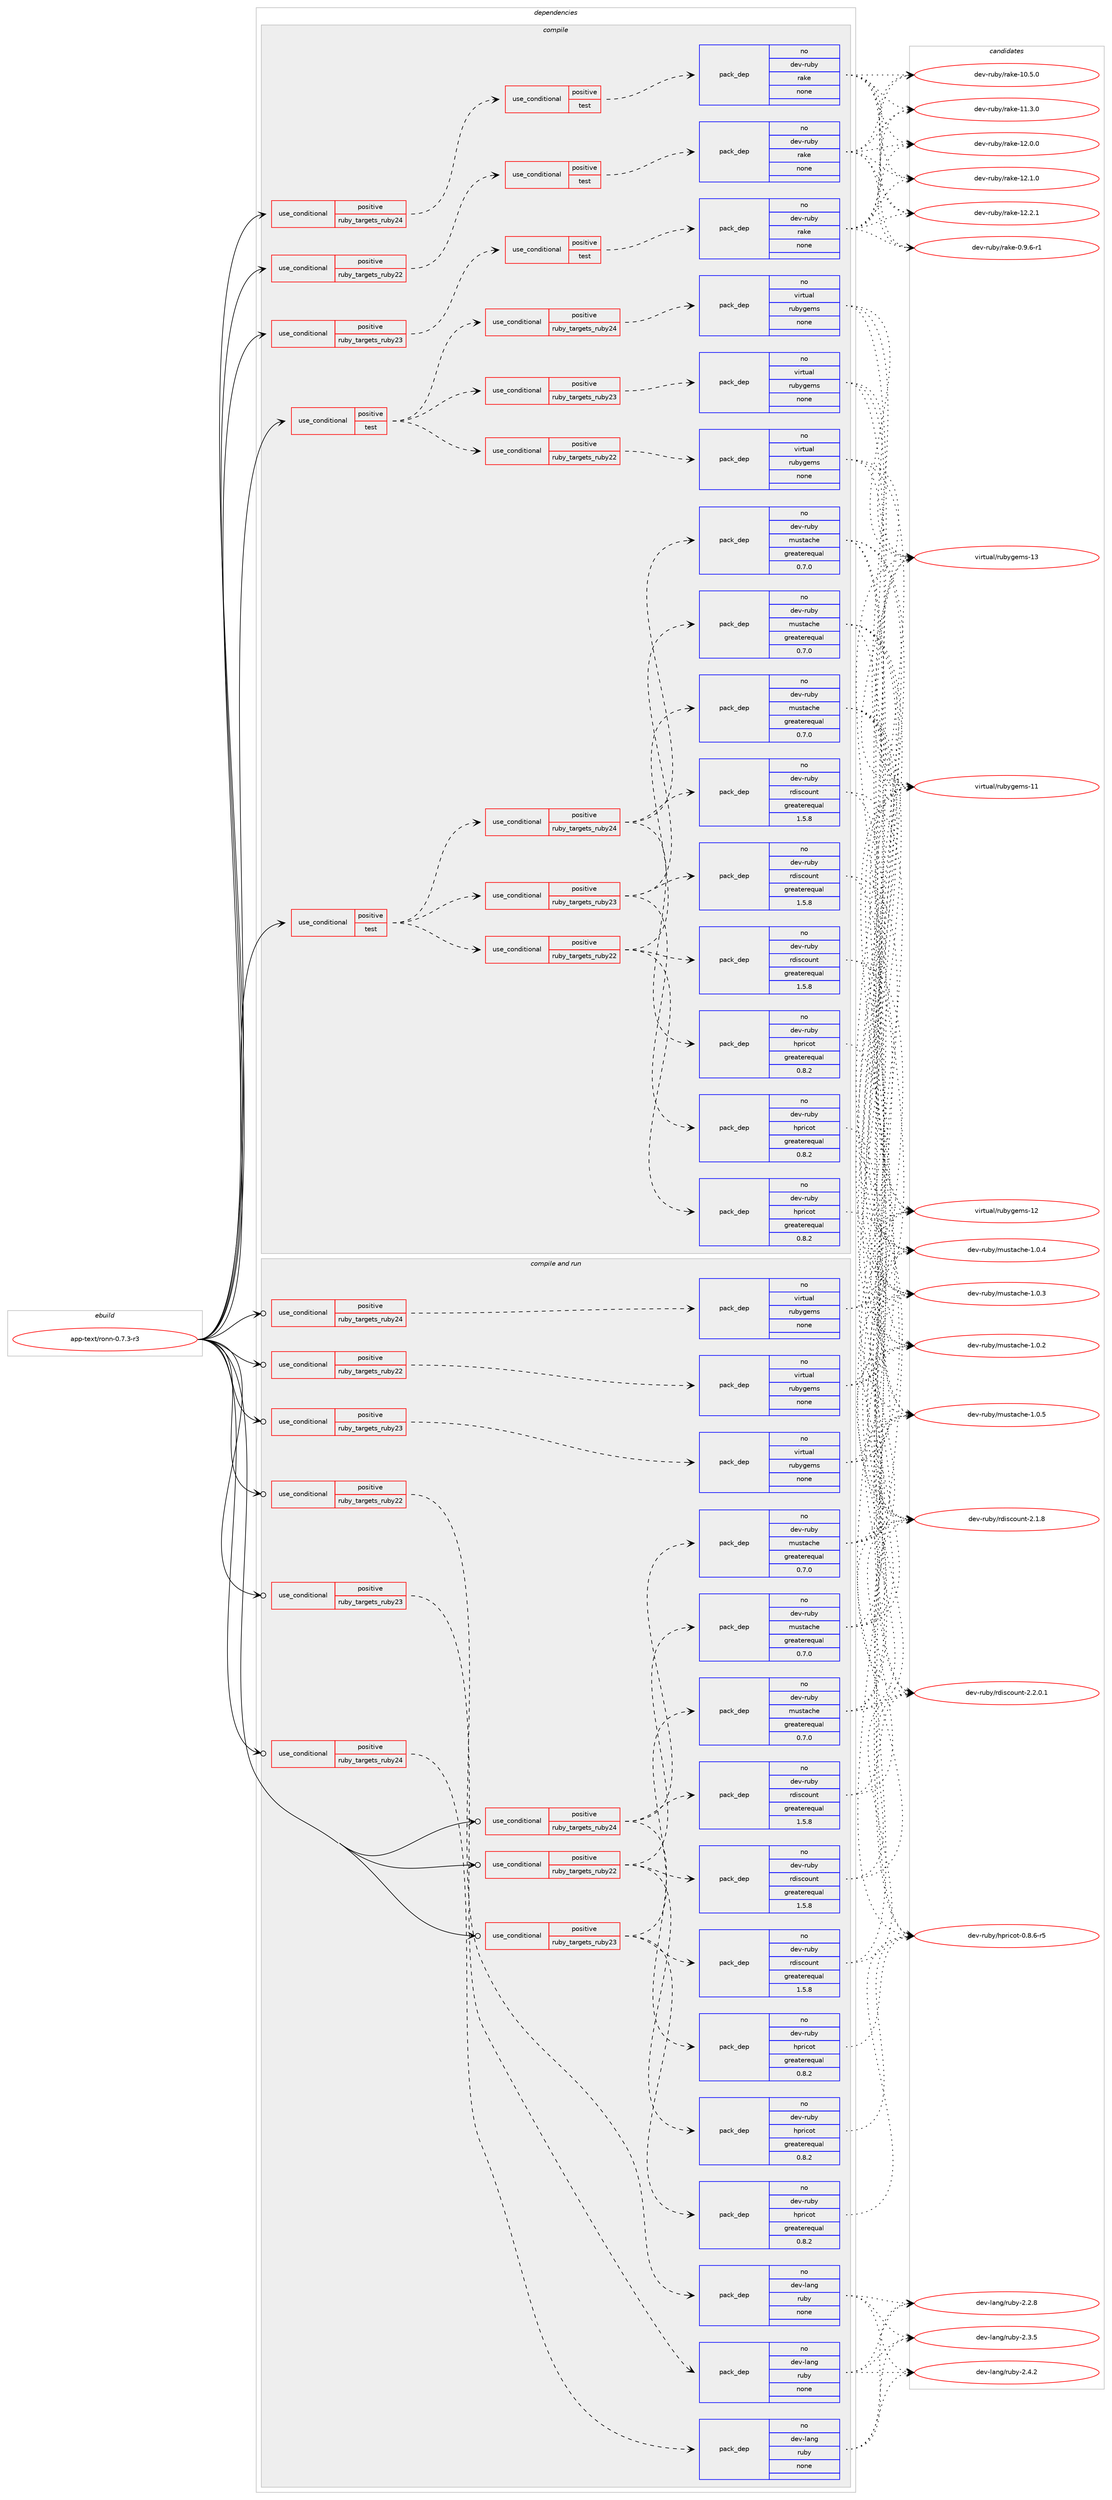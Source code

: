 digraph prolog {

# *************
# Graph options
# *************

newrank=true;
concentrate=true;
compound=true;
graph [rankdir=LR,fontname=Helvetica,fontsize=10,ranksep=1.5];#, ranksep=2.5, nodesep=0.2];
edge  [arrowhead=vee];
node  [fontname=Helvetica,fontsize=10];

# **********
# The ebuild
# **********

subgraph cluster_leftcol {
color=gray;
rank=same;
label=<<i>ebuild</i>>;
id [label="app-text/ronn-0.7.3-r3", color=red, width=4, href="../app-text/ronn-0.7.3-r3.svg"];
}

# ****************
# The dependencies
# ****************

subgraph cluster_midcol {
color=gray;
label=<<i>dependencies</i>>;
subgraph cluster_compile {
fillcolor="#eeeeee";
style=filled;
label=<<i>compile</i>>;
subgraph cond15139 {
dependency60182 [label=<<TABLE BORDER="0" CELLBORDER="1" CELLSPACING="0" CELLPADDING="4"><TR><TD ROWSPAN="3" CELLPADDING="10">use_conditional</TD></TR><TR><TD>positive</TD></TR><TR><TD>ruby_targets_ruby22</TD></TR></TABLE>>, shape=none, color=red];
subgraph cond15140 {
dependency60183 [label=<<TABLE BORDER="0" CELLBORDER="1" CELLSPACING="0" CELLPADDING="4"><TR><TD ROWSPAN="3" CELLPADDING="10">use_conditional</TD></TR><TR><TD>positive</TD></TR><TR><TD>test</TD></TR></TABLE>>, shape=none, color=red];
subgraph pack43920 {
dependency60184 [label=<<TABLE BORDER="0" CELLBORDER="1" CELLSPACING="0" CELLPADDING="4" WIDTH="220"><TR><TD ROWSPAN="6" CELLPADDING="30">pack_dep</TD></TR><TR><TD WIDTH="110">no</TD></TR><TR><TD>dev-ruby</TD></TR><TR><TD>rake</TD></TR><TR><TD>none</TD></TR><TR><TD></TD></TR></TABLE>>, shape=none, color=blue];
}
dependency60183:e -> dependency60184:w [weight=20,style="dashed",arrowhead="vee"];
}
dependency60182:e -> dependency60183:w [weight=20,style="dashed",arrowhead="vee"];
}
id:e -> dependency60182:w [weight=20,style="solid",arrowhead="vee"];
subgraph cond15141 {
dependency60185 [label=<<TABLE BORDER="0" CELLBORDER="1" CELLSPACING="0" CELLPADDING="4"><TR><TD ROWSPAN="3" CELLPADDING="10">use_conditional</TD></TR><TR><TD>positive</TD></TR><TR><TD>ruby_targets_ruby23</TD></TR></TABLE>>, shape=none, color=red];
subgraph cond15142 {
dependency60186 [label=<<TABLE BORDER="0" CELLBORDER="1" CELLSPACING="0" CELLPADDING="4"><TR><TD ROWSPAN="3" CELLPADDING="10">use_conditional</TD></TR><TR><TD>positive</TD></TR><TR><TD>test</TD></TR></TABLE>>, shape=none, color=red];
subgraph pack43921 {
dependency60187 [label=<<TABLE BORDER="0" CELLBORDER="1" CELLSPACING="0" CELLPADDING="4" WIDTH="220"><TR><TD ROWSPAN="6" CELLPADDING="30">pack_dep</TD></TR><TR><TD WIDTH="110">no</TD></TR><TR><TD>dev-ruby</TD></TR><TR><TD>rake</TD></TR><TR><TD>none</TD></TR><TR><TD></TD></TR></TABLE>>, shape=none, color=blue];
}
dependency60186:e -> dependency60187:w [weight=20,style="dashed",arrowhead="vee"];
}
dependency60185:e -> dependency60186:w [weight=20,style="dashed",arrowhead="vee"];
}
id:e -> dependency60185:w [weight=20,style="solid",arrowhead="vee"];
subgraph cond15143 {
dependency60188 [label=<<TABLE BORDER="0" CELLBORDER="1" CELLSPACING="0" CELLPADDING="4"><TR><TD ROWSPAN="3" CELLPADDING="10">use_conditional</TD></TR><TR><TD>positive</TD></TR><TR><TD>ruby_targets_ruby24</TD></TR></TABLE>>, shape=none, color=red];
subgraph cond15144 {
dependency60189 [label=<<TABLE BORDER="0" CELLBORDER="1" CELLSPACING="0" CELLPADDING="4"><TR><TD ROWSPAN="3" CELLPADDING="10">use_conditional</TD></TR><TR><TD>positive</TD></TR><TR><TD>test</TD></TR></TABLE>>, shape=none, color=red];
subgraph pack43922 {
dependency60190 [label=<<TABLE BORDER="0" CELLBORDER="1" CELLSPACING="0" CELLPADDING="4" WIDTH="220"><TR><TD ROWSPAN="6" CELLPADDING="30">pack_dep</TD></TR><TR><TD WIDTH="110">no</TD></TR><TR><TD>dev-ruby</TD></TR><TR><TD>rake</TD></TR><TR><TD>none</TD></TR><TR><TD></TD></TR></TABLE>>, shape=none, color=blue];
}
dependency60189:e -> dependency60190:w [weight=20,style="dashed",arrowhead="vee"];
}
dependency60188:e -> dependency60189:w [weight=20,style="dashed",arrowhead="vee"];
}
id:e -> dependency60188:w [weight=20,style="solid",arrowhead="vee"];
subgraph cond15145 {
dependency60191 [label=<<TABLE BORDER="0" CELLBORDER="1" CELLSPACING="0" CELLPADDING="4"><TR><TD ROWSPAN="3" CELLPADDING="10">use_conditional</TD></TR><TR><TD>positive</TD></TR><TR><TD>test</TD></TR></TABLE>>, shape=none, color=red];
subgraph cond15146 {
dependency60192 [label=<<TABLE BORDER="0" CELLBORDER="1" CELLSPACING="0" CELLPADDING="4"><TR><TD ROWSPAN="3" CELLPADDING="10">use_conditional</TD></TR><TR><TD>positive</TD></TR><TR><TD>ruby_targets_ruby22</TD></TR></TABLE>>, shape=none, color=red];
subgraph pack43923 {
dependency60193 [label=<<TABLE BORDER="0" CELLBORDER="1" CELLSPACING="0" CELLPADDING="4" WIDTH="220"><TR><TD ROWSPAN="6" CELLPADDING="30">pack_dep</TD></TR><TR><TD WIDTH="110">no</TD></TR><TR><TD>dev-ruby</TD></TR><TR><TD>hpricot</TD></TR><TR><TD>greaterequal</TD></TR><TR><TD>0.8.2</TD></TR></TABLE>>, shape=none, color=blue];
}
dependency60192:e -> dependency60193:w [weight=20,style="dashed",arrowhead="vee"];
subgraph pack43924 {
dependency60194 [label=<<TABLE BORDER="0" CELLBORDER="1" CELLSPACING="0" CELLPADDING="4" WIDTH="220"><TR><TD ROWSPAN="6" CELLPADDING="30">pack_dep</TD></TR><TR><TD WIDTH="110">no</TD></TR><TR><TD>dev-ruby</TD></TR><TR><TD>mustache</TD></TR><TR><TD>greaterequal</TD></TR><TR><TD>0.7.0</TD></TR></TABLE>>, shape=none, color=blue];
}
dependency60192:e -> dependency60194:w [weight=20,style="dashed",arrowhead="vee"];
subgraph pack43925 {
dependency60195 [label=<<TABLE BORDER="0" CELLBORDER="1" CELLSPACING="0" CELLPADDING="4" WIDTH="220"><TR><TD ROWSPAN="6" CELLPADDING="30">pack_dep</TD></TR><TR><TD WIDTH="110">no</TD></TR><TR><TD>dev-ruby</TD></TR><TR><TD>rdiscount</TD></TR><TR><TD>greaterequal</TD></TR><TR><TD>1.5.8</TD></TR></TABLE>>, shape=none, color=blue];
}
dependency60192:e -> dependency60195:w [weight=20,style="dashed",arrowhead="vee"];
}
dependency60191:e -> dependency60192:w [weight=20,style="dashed",arrowhead="vee"];
subgraph cond15147 {
dependency60196 [label=<<TABLE BORDER="0" CELLBORDER="1" CELLSPACING="0" CELLPADDING="4"><TR><TD ROWSPAN="3" CELLPADDING="10">use_conditional</TD></TR><TR><TD>positive</TD></TR><TR><TD>ruby_targets_ruby23</TD></TR></TABLE>>, shape=none, color=red];
subgraph pack43926 {
dependency60197 [label=<<TABLE BORDER="0" CELLBORDER="1" CELLSPACING="0" CELLPADDING="4" WIDTH="220"><TR><TD ROWSPAN="6" CELLPADDING="30">pack_dep</TD></TR><TR><TD WIDTH="110">no</TD></TR><TR><TD>dev-ruby</TD></TR><TR><TD>hpricot</TD></TR><TR><TD>greaterequal</TD></TR><TR><TD>0.8.2</TD></TR></TABLE>>, shape=none, color=blue];
}
dependency60196:e -> dependency60197:w [weight=20,style="dashed",arrowhead="vee"];
subgraph pack43927 {
dependency60198 [label=<<TABLE BORDER="0" CELLBORDER="1" CELLSPACING="0" CELLPADDING="4" WIDTH="220"><TR><TD ROWSPAN="6" CELLPADDING="30">pack_dep</TD></TR><TR><TD WIDTH="110">no</TD></TR><TR><TD>dev-ruby</TD></TR><TR><TD>mustache</TD></TR><TR><TD>greaterequal</TD></TR><TR><TD>0.7.0</TD></TR></TABLE>>, shape=none, color=blue];
}
dependency60196:e -> dependency60198:w [weight=20,style="dashed",arrowhead="vee"];
subgraph pack43928 {
dependency60199 [label=<<TABLE BORDER="0" CELLBORDER="1" CELLSPACING="0" CELLPADDING="4" WIDTH="220"><TR><TD ROWSPAN="6" CELLPADDING="30">pack_dep</TD></TR><TR><TD WIDTH="110">no</TD></TR><TR><TD>dev-ruby</TD></TR><TR><TD>rdiscount</TD></TR><TR><TD>greaterequal</TD></TR><TR><TD>1.5.8</TD></TR></TABLE>>, shape=none, color=blue];
}
dependency60196:e -> dependency60199:w [weight=20,style="dashed",arrowhead="vee"];
}
dependency60191:e -> dependency60196:w [weight=20,style="dashed",arrowhead="vee"];
subgraph cond15148 {
dependency60200 [label=<<TABLE BORDER="0" CELLBORDER="1" CELLSPACING="0" CELLPADDING="4"><TR><TD ROWSPAN="3" CELLPADDING="10">use_conditional</TD></TR><TR><TD>positive</TD></TR><TR><TD>ruby_targets_ruby24</TD></TR></TABLE>>, shape=none, color=red];
subgraph pack43929 {
dependency60201 [label=<<TABLE BORDER="0" CELLBORDER="1" CELLSPACING="0" CELLPADDING="4" WIDTH="220"><TR><TD ROWSPAN="6" CELLPADDING="30">pack_dep</TD></TR><TR><TD WIDTH="110">no</TD></TR><TR><TD>dev-ruby</TD></TR><TR><TD>hpricot</TD></TR><TR><TD>greaterequal</TD></TR><TR><TD>0.8.2</TD></TR></TABLE>>, shape=none, color=blue];
}
dependency60200:e -> dependency60201:w [weight=20,style="dashed",arrowhead="vee"];
subgraph pack43930 {
dependency60202 [label=<<TABLE BORDER="0" CELLBORDER="1" CELLSPACING="0" CELLPADDING="4" WIDTH="220"><TR><TD ROWSPAN="6" CELLPADDING="30">pack_dep</TD></TR><TR><TD WIDTH="110">no</TD></TR><TR><TD>dev-ruby</TD></TR><TR><TD>mustache</TD></TR><TR><TD>greaterequal</TD></TR><TR><TD>0.7.0</TD></TR></TABLE>>, shape=none, color=blue];
}
dependency60200:e -> dependency60202:w [weight=20,style="dashed",arrowhead="vee"];
subgraph pack43931 {
dependency60203 [label=<<TABLE BORDER="0" CELLBORDER="1" CELLSPACING="0" CELLPADDING="4" WIDTH="220"><TR><TD ROWSPAN="6" CELLPADDING="30">pack_dep</TD></TR><TR><TD WIDTH="110">no</TD></TR><TR><TD>dev-ruby</TD></TR><TR><TD>rdiscount</TD></TR><TR><TD>greaterequal</TD></TR><TR><TD>1.5.8</TD></TR></TABLE>>, shape=none, color=blue];
}
dependency60200:e -> dependency60203:w [weight=20,style="dashed",arrowhead="vee"];
}
dependency60191:e -> dependency60200:w [weight=20,style="dashed",arrowhead="vee"];
}
id:e -> dependency60191:w [weight=20,style="solid",arrowhead="vee"];
subgraph cond15149 {
dependency60204 [label=<<TABLE BORDER="0" CELLBORDER="1" CELLSPACING="0" CELLPADDING="4"><TR><TD ROWSPAN="3" CELLPADDING="10">use_conditional</TD></TR><TR><TD>positive</TD></TR><TR><TD>test</TD></TR></TABLE>>, shape=none, color=red];
subgraph cond15150 {
dependency60205 [label=<<TABLE BORDER="0" CELLBORDER="1" CELLSPACING="0" CELLPADDING="4"><TR><TD ROWSPAN="3" CELLPADDING="10">use_conditional</TD></TR><TR><TD>positive</TD></TR><TR><TD>ruby_targets_ruby22</TD></TR></TABLE>>, shape=none, color=red];
subgraph pack43932 {
dependency60206 [label=<<TABLE BORDER="0" CELLBORDER="1" CELLSPACING="0" CELLPADDING="4" WIDTH="220"><TR><TD ROWSPAN="6" CELLPADDING="30">pack_dep</TD></TR><TR><TD WIDTH="110">no</TD></TR><TR><TD>virtual</TD></TR><TR><TD>rubygems</TD></TR><TR><TD>none</TD></TR><TR><TD></TD></TR></TABLE>>, shape=none, color=blue];
}
dependency60205:e -> dependency60206:w [weight=20,style="dashed",arrowhead="vee"];
}
dependency60204:e -> dependency60205:w [weight=20,style="dashed",arrowhead="vee"];
subgraph cond15151 {
dependency60207 [label=<<TABLE BORDER="0" CELLBORDER="1" CELLSPACING="0" CELLPADDING="4"><TR><TD ROWSPAN="3" CELLPADDING="10">use_conditional</TD></TR><TR><TD>positive</TD></TR><TR><TD>ruby_targets_ruby23</TD></TR></TABLE>>, shape=none, color=red];
subgraph pack43933 {
dependency60208 [label=<<TABLE BORDER="0" CELLBORDER="1" CELLSPACING="0" CELLPADDING="4" WIDTH="220"><TR><TD ROWSPAN="6" CELLPADDING="30">pack_dep</TD></TR><TR><TD WIDTH="110">no</TD></TR><TR><TD>virtual</TD></TR><TR><TD>rubygems</TD></TR><TR><TD>none</TD></TR><TR><TD></TD></TR></TABLE>>, shape=none, color=blue];
}
dependency60207:e -> dependency60208:w [weight=20,style="dashed",arrowhead="vee"];
}
dependency60204:e -> dependency60207:w [weight=20,style="dashed",arrowhead="vee"];
subgraph cond15152 {
dependency60209 [label=<<TABLE BORDER="0" CELLBORDER="1" CELLSPACING="0" CELLPADDING="4"><TR><TD ROWSPAN="3" CELLPADDING="10">use_conditional</TD></TR><TR><TD>positive</TD></TR><TR><TD>ruby_targets_ruby24</TD></TR></TABLE>>, shape=none, color=red];
subgraph pack43934 {
dependency60210 [label=<<TABLE BORDER="0" CELLBORDER="1" CELLSPACING="0" CELLPADDING="4" WIDTH="220"><TR><TD ROWSPAN="6" CELLPADDING="30">pack_dep</TD></TR><TR><TD WIDTH="110">no</TD></TR><TR><TD>virtual</TD></TR><TR><TD>rubygems</TD></TR><TR><TD>none</TD></TR><TR><TD></TD></TR></TABLE>>, shape=none, color=blue];
}
dependency60209:e -> dependency60210:w [weight=20,style="dashed",arrowhead="vee"];
}
dependency60204:e -> dependency60209:w [weight=20,style="dashed",arrowhead="vee"];
}
id:e -> dependency60204:w [weight=20,style="solid",arrowhead="vee"];
}
subgraph cluster_compileandrun {
fillcolor="#eeeeee";
style=filled;
label=<<i>compile and run</i>>;
subgraph cond15153 {
dependency60211 [label=<<TABLE BORDER="0" CELLBORDER="1" CELLSPACING="0" CELLPADDING="4"><TR><TD ROWSPAN="3" CELLPADDING="10">use_conditional</TD></TR><TR><TD>positive</TD></TR><TR><TD>ruby_targets_ruby22</TD></TR></TABLE>>, shape=none, color=red];
subgraph pack43935 {
dependency60212 [label=<<TABLE BORDER="0" CELLBORDER="1" CELLSPACING="0" CELLPADDING="4" WIDTH="220"><TR><TD ROWSPAN="6" CELLPADDING="30">pack_dep</TD></TR><TR><TD WIDTH="110">no</TD></TR><TR><TD>dev-lang</TD></TR><TR><TD>ruby</TD></TR><TR><TD>none</TD></TR><TR><TD></TD></TR></TABLE>>, shape=none, color=blue];
}
dependency60211:e -> dependency60212:w [weight=20,style="dashed",arrowhead="vee"];
}
id:e -> dependency60211:w [weight=20,style="solid",arrowhead="odotvee"];
subgraph cond15154 {
dependency60213 [label=<<TABLE BORDER="0" CELLBORDER="1" CELLSPACING="0" CELLPADDING="4"><TR><TD ROWSPAN="3" CELLPADDING="10">use_conditional</TD></TR><TR><TD>positive</TD></TR><TR><TD>ruby_targets_ruby22</TD></TR></TABLE>>, shape=none, color=red];
subgraph pack43936 {
dependency60214 [label=<<TABLE BORDER="0" CELLBORDER="1" CELLSPACING="0" CELLPADDING="4" WIDTH="220"><TR><TD ROWSPAN="6" CELLPADDING="30">pack_dep</TD></TR><TR><TD WIDTH="110">no</TD></TR><TR><TD>dev-ruby</TD></TR><TR><TD>hpricot</TD></TR><TR><TD>greaterequal</TD></TR><TR><TD>0.8.2</TD></TR></TABLE>>, shape=none, color=blue];
}
dependency60213:e -> dependency60214:w [weight=20,style="dashed",arrowhead="vee"];
subgraph pack43937 {
dependency60215 [label=<<TABLE BORDER="0" CELLBORDER="1" CELLSPACING="0" CELLPADDING="4" WIDTH="220"><TR><TD ROWSPAN="6" CELLPADDING="30">pack_dep</TD></TR><TR><TD WIDTH="110">no</TD></TR><TR><TD>dev-ruby</TD></TR><TR><TD>mustache</TD></TR><TR><TD>greaterequal</TD></TR><TR><TD>0.7.0</TD></TR></TABLE>>, shape=none, color=blue];
}
dependency60213:e -> dependency60215:w [weight=20,style="dashed",arrowhead="vee"];
subgraph pack43938 {
dependency60216 [label=<<TABLE BORDER="0" CELLBORDER="1" CELLSPACING="0" CELLPADDING="4" WIDTH="220"><TR><TD ROWSPAN="6" CELLPADDING="30">pack_dep</TD></TR><TR><TD WIDTH="110">no</TD></TR><TR><TD>dev-ruby</TD></TR><TR><TD>rdiscount</TD></TR><TR><TD>greaterequal</TD></TR><TR><TD>1.5.8</TD></TR></TABLE>>, shape=none, color=blue];
}
dependency60213:e -> dependency60216:w [weight=20,style="dashed",arrowhead="vee"];
}
id:e -> dependency60213:w [weight=20,style="solid",arrowhead="odotvee"];
subgraph cond15155 {
dependency60217 [label=<<TABLE BORDER="0" CELLBORDER="1" CELLSPACING="0" CELLPADDING="4"><TR><TD ROWSPAN="3" CELLPADDING="10">use_conditional</TD></TR><TR><TD>positive</TD></TR><TR><TD>ruby_targets_ruby22</TD></TR></TABLE>>, shape=none, color=red];
subgraph pack43939 {
dependency60218 [label=<<TABLE BORDER="0" CELLBORDER="1" CELLSPACING="0" CELLPADDING="4" WIDTH="220"><TR><TD ROWSPAN="6" CELLPADDING="30">pack_dep</TD></TR><TR><TD WIDTH="110">no</TD></TR><TR><TD>virtual</TD></TR><TR><TD>rubygems</TD></TR><TR><TD>none</TD></TR><TR><TD></TD></TR></TABLE>>, shape=none, color=blue];
}
dependency60217:e -> dependency60218:w [weight=20,style="dashed",arrowhead="vee"];
}
id:e -> dependency60217:w [weight=20,style="solid",arrowhead="odotvee"];
subgraph cond15156 {
dependency60219 [label=<<TABLE BORDER="0" CELLBORDER="1" CELLSPACING="0" CELLPADDING="4"><TR><TD ROWSPAN="3" CELLPADDING="10">use_conditional</TD></TR><TR><TD>positive</TD></TR><TR><TD>ruby_targets_ruby23</TD></TR></TABLE>>, shape=none, color=red];
subgraph pack43940 {
dependency60220 [label=<<TABLE BORDER="0" CELLBORDER="1" CELLSPACING="0" CELLPADDING="4" WIDTH="220"><TR><TD ROWSPAN="6" CELLPADDING="30">pack_dep</TD></TR><TR><TD WIDTH="110">no</TD></TR><TR><TD>dev-lang</TD></TR><TR><TD>ruby</TD></TR><TR><TD>none</TD></TR><TR><TD></TD></TR></TABLE>>, shape=none, color=blue];
}
dependency60219:e -> dependency60220:w [weight=20,style="dashed",arrowhead="vee"];
}
id:e -> dependency60219:w [weight=20,style="solid",arrowhead="odotvee"];
subgraph cond15157 {
dependency60221 [label=<<TABLE BORDER="0" CELLBORDER="1" CELLSPACING="0" CELLPADDING="4"><TR><TD ROWSPAN="3" CELLPADDING="10">use_conditional</TD></TR><TR><TD>positive</TD></TR><TR><TD>ruby_targets_ruby23</TD></TR></TABLE>>, shape=none, color=red];
subgraph pack43941 {
dependency60222 [label=<<TABLE BORDER="0" CELLBORDER="1" CELLSPACING="0" CELLPADDING="4" WIDTH="220"><TR><TD ROWSPAN="6" CELLPADDING="30">pack_dep</TD></TR><TR><TD WIDTH="110">no</TD></TR><TR><TD>dev-ruby</TD></TR><TR><TD>hpricot</TD></TR><TR><TD>greaterequal</TD></TR><TR><TD>0.8.2</TD></TR></TABLE>>, shape=none, color=blue];
}
dependency60221:e -> dependency60222:w [weight=20,style="dashed",arrowhead="vee"];
subgraph pack43942 {
dependency60223 [label=<<TABLE BORDER="0" CELLBORDER="1" CELLSPACING="0" CELLPADDING="4" WIDTH="220"><TR><TD ROWSPAN="6" CELLPADDING="30">pack_dep</TD></TR><TR><TD WIDTH="110">no</TD></TR><TR><TD>dev-ruby</TD></TR><TR><TD>mustache</TD></TR><TR><TD>greaterequal</TD></TR><TR><TD>0.7.0</TD></TR></TABLE>>, shape=none, color=blue];
}
dependency60221:e -> dependency60223:w [weight=20,style="dashed",arrowhead="vee"];
subgraph pack43943 {
dependency60224 [label=<<TABLE BORDER="0" CELLBORDER="1" CELLSPACING="0" CELLPADDING="4" WIDTH="220"><TR><TD ROWSPAN="6" CELLPADDING="30">pack_dep</TD></TR><TR><TD WIDTH="110">no</TD></TR><TR><TD>dev-ruby</TD></TR><TR><TD>rdiscount</TD></TR><TR><TD>greaterequal</TD></TR><TR><TD>1.5.8</TD></TR></TABLE>>, shape=none, color=blue];
}
dependency60221:e -> dependency60224:w [weight=20,style="dashed",arrowhead="vee"];
}
id:e -> dependency60221:w [weight=20,style="solid",arrowhead="odotvee"];
subgraph cond15158 {
dependency60225 [label=<<TABLE BORDER="0" CELLBORDER="1" CELLSPACING="0" CELLPADDING="4"><TR><TD ROWSPAN="3" CELLPADDING="10">use_conditional</TD></TR><TR><TD>positive</TD></TR><TR><TD>ruby_targets_ruby23</TD></TR></TABLE>>, shape=none, color=red];
subgraph pack43944 {
dependency60226 [label=<<TABLE BORDER="0" CELLBORDER="1" CELLSPACING="0" CELLPADDING="4" WIDTH="220"><TR><TD ROWSPAN="6" CELLPADDING="30">pack_dep</TD></TR><TR><TD WIDTH="110">no</TD></TR><TR><TD>virtual</TD></TR><TR><TD>rubygems</TD></TR><TR><TD>none</TD></TR><TR><TD></TD></TR></TABLE>>, shape=none, color=blue];
}
dependency60225:e -> dependency60226:w [weight=20,style="dashed",arrowhead="vee"];
}
id:e -> dependency60225:w [weight=20,style="solid",arrowhead="odotvee"];
subgraph cond15159 {
dependency60227 [label=<<TABLE BORDER="0" CELLBORDER="1" CELLSPACING="0" CELLPADDING="4"><TR><TD ROWSPAN="3" CELLPADDING="10">use_conditional</TD></TR><TR><TD>positive</TD></TR><TR><TD>ruby_targets_ruby24</TD></TR></TABLE>>, shape=none, color=red];
subgraph pack43945 {
dependency60228 [label=<<TABLE BORDER="0" CELLBORDER="1" CELLSPACING="0" CELLPADDING="4" WIDTH="220"><TR><TD ROWSPAN="6" CELLPADDING="30">pack_dep</TD></TR><TR><TD WIDTH="110">no</TD></TR><TR><TD>dev-lang</TD></TR><TR><TD>ruby</TD></TR><TR><TD>none</TD></TR><TR><TD></TD></TR></TABLE>>, shape=none, color=blue];
}
dependency60227:e -> dependency60228:w [weight=20,style="dashed",arrowhead="vee"];
}
id:e -> dependency60227:w [weight=20,style="solid",arrowhead="odotvee"];
subgraph cond15160 {
dependency60229 [label=<<TABLE BORDER="0" CELLBORDER="1" CELLSPACING="0" CELLPADDING="4"><TR><TD ROWSPAN="3" CELLPADDING="10">use_conditional</TD></TR><TR><TD>positive</TD></TR><TR><TD>ruby_targets_ruby24</TD></TR></TABLE>>, shape=none, color=red];
subgraph pack43946 {
dependency60230 [label=<<TABLE BORDER="0" CELLBORDER="1" CELLSPACING="0" CELLPADDING="4" WIDTH="220"><TR><TD ROWSPAN="6" CELLPADDING="30">pack_dep</TD></TR><TR><TD WIDTH="110">no</TD></TR><TR><TD>dev-ruby</TD></TR><TR><TD>hpricot</TD></TR><TR><TD>greaterequal</TD></TR><TR><TD>0.8.2</TD></TR></TABLE>>, shape=none, color=blue];
}
dependency60229:e -> dependency60230:w [weight=20,style="dashed",arrowhead="vee"];
subgraph pack43947 {
dependency60231 [label=<<TABLE BORDER="0" CELLBORDER="1" CELLSPACING="0" CELLPADDING="4" WIDTH="220"><TR><TD ROWSPAN="6" CELLPADDING="30">pack_dep</TD></TR><TR><TD WIDTH="110">no</TD></TR><TR><TD>dev-ruby</TD></TR><TR><TD>mustache</TD></TR><TR><TD>greaterequal</TD></TR><TR><TD>0.7.0</TD></TR></TABLE>>, shape=none, color=blue];
}
dependency60229:e -> dependency60231:w [weight=20,style="dashed",arrowhead="vee"];
subgraph pack43948 {
dependency60232 [label=<<TABLE BORDER="0" CELLBORDER="1" CELLSPACING="0" CELLPADDING="4" WIDTH="220"><TR><TD ROWSPAN="6" CELLPADDING="30">pack_dep</TD></TR><TR><TD WIDTH="110">no</TD></TR><TR><TD>dev-ruby</TD></TR><TR><TD>rdiscount</TD></TR><TR><TD>greaterequal</TD></TR><TR><TD>1.5.8</TD></TR></TABLE>>, shape=none, color=blue];
}
dependency60229:e -> dependency60232:w [weight=20,style="dashed",arrowhead="vee"];
}
id:e -> dependency60229:w [weight=20,style="solid",arrowhead="odotvee"];
subgraph cond15161 {
dependency60233 [label=<<TABLE BORDER="0" CELLBORDER="1" CELLSPACING="0" CELLPADDING="4"><TR><TD ROWSPAN="3" CELLPADDING="10">use_conditional</TD></TR><TR><TD>positive</TD></TR><TR><TD>ruby_targets_ruby24</TD></TR></TABLE>>, shape=none, color=red];
subgraph pack43949 {
dependency60234 [label=<<TABLE BORDER="0" CELLBORDER="1" CELLSPACING="0" CELLPADDING="4" WIDTH="220"><TR><TD ROWSPAN="6" CELLPADDING="30">pack_dep</TD></TR><TR><TD WIDTH="110">no</TD></TR><TR><TD>virtual</TD></TR><TR><TD>rubygems</TD></TR><TR><TD>none</TD></TR><TR><TD></TD></TR></TABLE>>, shape=none, color=blue];
}
dependency60233:e -> dependency60234:w [weight=20,style="dashed",arrowhead="vee"];
}
id:e -> dependency60233:w [weight=20,style="solid",arrowhead="odotvee"];
}
subgraph cluster_run {
fillcolor="#eeeeee";
style=filled;
label=<<i>run</i>>;
}
}

# **************
# The candidates
# **************

subgraph cluster_choices {
rank=same;
color=gray;
label=<<i>candidates</i>>;

subgraph choice43920 {
color=black;
nodesep=1;
choice100101118451141179812147114971071014548465746544511449 [label="dev-ruby/rake-0.9.6-r1", color=red, width=4,href="../dev-ruby/rake-0.9.6-r1.svg"];
choice1001011184511411798121471149710710145494846534648 [label="dev-ruby/rake-10.5.0", color=red, width=4,href="../dev-ruby/rake-10.5.0.svg"];
choice1001011184511411798121471149710710145494946514648 [label="dev-ruby/rake-11.3.0", color=red, width=4,href="../dev-ruby/rake-11.3.0.svg"];
choice1001011184511411798121471149710710145495046484648 [label="dev-ruby/rake-12.0.0", color=red, width=4,href="../dev-ruby/rake-12.0.0.svg"];
choice1001011184511411798121471149710710145495046494648 [label="dev-ruby/rake-12.1.0", color=red, width=4,href="../dev-ruby/rake-12.1.0.svg"];
choice1001011184511411798121471149710710145495046504649 [label="dev-ruby/rake-12.2.1", color=red, width=4,href="../dev-ruby/rake-12.2.1.svg"];
dependency60184:e -> choice100101118451141179812147114971071014548465746544511449:w [style=dotted,weight="100"];
dependency60184:e -> choice1001011184511411798121471149710710145494846534648:w [style=dotted,weight="100"];
dependency60184:e -> choice1001011184511411798121471149710710145494946514648:w [style=dotted,weight="100"];
dependency60184:e -> choice1001011184511411798121471149710710145495046484648:w [style=dotted,weight="100"];
dependency60184:e -> choice1001011184511411798121471149710710145495046494648:w [style=dotted,weight="100"];
dependency60184:e -> choice1001011184511411798121471149710710145495046504649:w [style=dotted,weight="100"];
}
subgraph choice43921 {
color=black;
nodesep=1;
choice100101118451141179812147114971071014548465746544511449 [label="dev-ruby/rake-0.9.6-r1", color=red, width=4,href="../dev-ruby/rake-0.9.6-r1.svg"];
choice1001011184511411798121471149710710145494846534648 [label="dev-ruby/rake-10.5.0", color=red, width=4,href="../dev-ruby/rake-10.5.0.svg"];
choice1001011184511411798121471149710710145494946514648 [label="dev-ruby/rake-11.3.0", color=red, width=4,href="../dev-ruby/rake-11.3.0.svg"];
choice1001011184511411798121471149710710145495046484648 [label="dev-ruby/rake-12.0.0", color=red, width=4,href="../dev-ruby/rake-12.0.0.svg"];
choice1001011184511411798121471149710710145495046494648 [label="dev-ruby/rake-12.1.0", color=red, width=4,href="../dev-ruby/rake-12.1.0.svg"];
choice1001011184511411798121471149710710145495046504649 [label="dev-ruby/rake-12.2.1", color=red, width=4,href="../dev-ruby/rake-12.2.1.svg"];
dependency60187:e -> choice100101118451141179812147114971071014548465746544511449:w [style=dotted,weight="100"];
dependency60187:e -> choice1001011184511411798121471149710710145494846534648:w [style=dotted,weight="100"];
dependency60187:e -> choice1001011184511411798121471149710710145494946514648:w [style=dotted,weight="100"];
dependency60187:e -> choice1001011184511411798121471149710710145495046484648:w [style=dotted,weight="100"];
dependency60187:e -> choice1001011184511411798121471149710710145495046494648:w [style=dotted,weight="100"];
dependency60187:e -> choice1001011184511411798121471149710710145495046504649:w [style=dotted,weight="100"];
}
subgraph choice43922 {
color=black;
nodesep=1;
choice100101118451141179812147114971071014548465746544511449 [label="dev-ruby/rake-0.9.6-r1", color=red, width=4,href="../dev-ruby/rake-0.9.6-r1.svg"];
choice1001011184511411798121471149710710145494846534648 [label="dev-ruby/rake-10.5.0", color=red, width=4,href="../dev-ruby/rake-10.5.0.svg"];
choice1001011184511411798121471149710710145494946514648 [label="dev-ruby/rake-11.3.0", color=red, width=4,href="../dev-ruby/rake-11.3.0.svg"];
choice1001011184511411798121471149710710145495046484648 [label="dev-ruby/rake-12.0.0", color=red, width=4,href="../dev-ruby/rake-12.0.0.svg"];
choice1001011184511411798121471149710710145495046494648 [label="dev-ruby/rake-12.1.0", color=red, width=4,href="../dev-ruby/rake-12.1.0.svg"];
choice1001011184511411798121471149710710145495046504649 [label="dev-ruby/rake-12.2.1", color=red, width=4,href="../dev-ruby/rake-12.2.1.svg"];
dependency60190:e -> choice100101118451141179812147114971071014548465746544511449:w [style=dotted,weight="100"];
dependency60190:e -> choice1001011184511411798121471149710710145494846534648:w [style=dotted,weight="100"];
dependency60190:e -> choice1001011184511411798121471149710710145494946514648:w [style=dotted,weight="100"];
dependency60190:e -> choice1001011184511411798121471149710710145495046484648:w [style=dotted,weight="100"];
dependency60190:e -> choice1001011184511411798121471149710710145495046494648:w [style=dotted,weight="100"];
dependency60190:e -> choice1001011184511411798121471149710710145495046504649:w [style=dotted,weight="100"];
}
subgraph choice43923 {
color=black;
nodesep=1;
choice100101118451141179812147104112114105991111164548465646544511453 [label="dev-ruby/hpricot-0.8.6-r5", color=red, width=4,href="../dev-ruby/hpricot-0.8.6-r5.svg"];
dependency60193:e -> choice100101118451141179812147104112114105991111164548465646544511453:w [style=dotted,weight="100"];
}
subgraph choice43924 {
color=black;
nodesep=1;
choice1001011184511411798121471091171151169799104101454946484650 [label="dev-ruby/mustache-1.0.2", color=red, width=4,href="../dev-ruby/mustache-1.0.2.svg"];
choice1001011184511411798121471091171151169799104101454946484651 [label="dev-ruby/mustache-1.0.3", color=red, width=4,href="../dev-ruby/mustache-1.0.3.svg"];
choice1001011184511411798121471091171151169799104101454946484652 [label="dev-ruby/mustache-1.0.4", color=red, width=4,href="../dev-ruby/mustache-1.0.4.svg"];
choice1001011184511411798121471091171151169799104101454946484653 [label="dev-ruby/mustache-1.0.5", color=red, width=4,href="../dev-ruby/mustache-1.0.5.svg"];
dependency60194:e -> choice1001011184511411798121471091171151169799104101454946484650:w [style=dotted,weight="100"];
dependency60194:e -> choice1001011184511411798121471091171151169799104101454946484651:w [style=dotted,weight="100"];
dependency60194:e -> choice1001011184511411798121471091171151169799104101454946484652:w [style=dotted,weight="100"];
dependency60194:e -> choice1001011184511411798121471091171151169799104101454946484653:w [style=dotted,weight="100"];
}
subgraph choice43925 {
color=black;
nodesep=1;
choice10010111845114117981214711410010511599111117110116455046494656 [label="dev-ruby/rdiscount-2.1.8", color=red, width=4,href="../dev-ruby/rdiscount-2.1.8.svg"];
choice100101118451141179812147114100105115991111171101164550465046484649 [label="dev-ruby/rdiscount-2.2.0.1", color=red, width=4,href="../dev-ruby/rdiscount-2.2.0.1.svg"];
dependency60195:e -> choice10010111845114117981214711410010511599111117110116455046494656:w [style=dotted,weight="100"];
dependency60195:e -> choice100101118451141179812147114100105115991111171101164550465046484649:w [style=dotted,weight="100"];
}
subgraph choice43926 {
color=black;
nodesep=1;
choice100101118451141179812147104112114105991111164548465646544511453 [label="dev-ruby/hpricot-0.8.6-r5", color=red, width=4,href="../dev-ruby/hpricot-0.8.6-r5.svg"];
dependency60197:e -> choice100101118451141179812147104112114105991111164548465646544511453:w [style=dotted,weight="100"];
}
subgraph choice43927 {
color=black;
nodesep=1;
choice1001011184511411798121471091171151169799104101454946484650 [label="dev-ruby/mustache-1.0.2", color=red, width=4,href="../dev-ruby/mustache-1.0.2.svg"];
choice1001011184511411798121471091171151169799104101454946484651 [label="dev-ruby/mustache-1.0.3", color=red, width=4,href="../dev-ruby/mustache-1.0.3.svg"];
choice1001011184511411798121471091171151169799104101454946484652 [label="dev-ruby/mustache-1.0.4", color=red, width=4,href="../dev-ruby/mustache-1.0.4.svg"];
choice1001011184511411798121471091171151169799104101454946484653 [label="dev-ruby/mustache-1.0.5", color=red, width=4,href="../dev-ruby/mustache-1.0.5.svg"];
dependency60198:e -> choice1001011184511411798121471091171151169799104101454946484650:w [style=dotted,weight="100"];
dependency60198:e -> choice1001011184511411798121471091171151169799104101454946484651:w [style=dotted,weight="100"];
dependency60198:e -> choice1001011184511411798121471091171151169799104101454946484652:w [style=dotted,weight="100"];
dependency60198:e -> choice1001011184511411798121471091171151169799104101454946484653:w [style=dotted,weight="100"];
}
subgraph choice43928 {
color=black;
nodesep=1;
choice10010111845114117981214711410010511599111117110116455046494656 [label="dev-ruby/rdiscount-2.1.8", color=red, width=4,href="../dev-ruby/rdiscount-2.1.8.svg"];
choice100101118451141179812147114100105115991111171101164550465046484649 [label="dev-ruby/rdiscount-2.2.0.1", color=red, width=4,href="../dev-ruby/rdiscount-2.2.0.1.svg"];
dependency60199:e -> choice10010111845114117981214711410010511599111117110116455046494656:w [style=dotted,weight="100"];
dependency60199:e -> choice100101118451141179812147114100105115991111171101164550465046484649:w [style=dotted,weight="100"];
}
subgraph choice43929 {
color=black;
nodesep=1;
choice100101118451141179812147104112114105991111164548465646544511453 [label="dev-ruby/hpricot-0.8.6-r5", color=red, width=4,href="../dev-ruby/hpricot-0.8.6-r5.svg"];
dependency60201:e -> choice100101118451141179812147104112114105991111164548465646544511453:w [style=dotted,weight="100"];
}
subgraph choice43930 {
color=black;
nodesep=1;
choice1001011184511411798121471091171151169799104101454946484650 [label="dev-ruby/mustache-1.0.2", color=red, width=4,href="../dev-ruby/mustache-1.0.2.svg"];
choice1001011184511411798121471091171151169799104101454946484651 [label="dev-ruby/mustache-1.0.3", color=red, width=4,href="../dev-ruby/mustache-1.0.3.svg"];
choice1001011184511411798121471091171151169799104101454946484652 [label="dev-ruby/mustache-1.0.4", color=red, width=4,href="../dev-ruby/mustache-1.0.4.svg"];
choice1001011184511411798121471091171151169799104101454946484653 [label="dev-ruby/mustache-1.0.5", color=red, width=4,href="../dev-ruby/mustache-1.0.5.svg"];
dependency60202:e -> choice1001011184511411798121471091171151169799104101454946484650:w [style=dotted,weight="100"];
dependency60202:e -> choice1001011184511411798121471091171151169799104101454946484651:w [style=dotted,weight="100"];
dependency60202:e -> choice1001011184511411798121471091171151169799104101454946484652:w [style=dotted,weight="100"];
dependency60202:e -> choice1001011184511411798121471091171151169799104101454946484653:w [style=dotted,weight="100"];
}
subgraph choice43931 {
color=black;
nodesep=1;
choice10010111845114117981214711410010511599111117110116455046494656 [label="dev-ruby/rdiscount-2.1.8", color=red, width=4,href="../dev-ruby/rdiscount-2.1.8.svg"];
choice100101118451141179812147114100105115991111171101164550465046484649 [label="dev-ruby/rdiscount-2.2.0.1", color=red, width=4,href="../dev-ruby/rdiscount-2.2.0.1.svg"];
dependency60203:e -> choice10010111845114117981214711410010511599111117110116455046494656:w [style=dotted,weight="100"];
dependency60203:e -> choice100101118451141179812147114100105115991111171101164550465046484649:w [style=dotted,weight="100"];
}
subgraph choice43932 {
color=black;
nodesep=1;
choice118105114116117971084711411798121103101109115454949 [label="virtual/rubygems-11", color=red, width=4,href="../virtual/rubygems-11.svg"];
choice118105114116117971084711411798121103101109115454950 [label="virtual/rubygems-12", color=red, width=4,href="../virtual/rubygems-12.svg"];
choice118105114116117971084711411798121103101109115454951 [label="virtual/rubygems-13", color=red, width=4,href="../virtual/rubygems-13.svg"];
dependency60206:e -> choice118105114116117971084711411798121103101109115454949:w [style=dotted,weight="100"];
dependency60206:e -> choice118105114116117971084711411798121103101109115454950:w [style=dotted,weight="100"];
dependency60206:e -> choice118105114116117971084711411798121103101109115454951:w [style=dotted,weight="100"];
}
subgraph choice43933 {
color=black;
nodesep=1;
choice118105114116117971084711411798121103101109115454949 [label="virtual/rubygems-11", color=red, width=4,href="../virtual/rubygems-11.svg"];
choice118105114116117971084711411798121103101109115454950 [label="virtual/rubygems-12", color=red, width=4,href="../virtual/rubygems-12.svg"];
choice118105114116117971084711411798121103101109115454951 [label="virtual/rubygems-13", color=red, width=4,href="../virtual/rubygems-13.svg"];
dependency60208:e -> choice118105114116117971084711411798121103101109115454949:w [style=dotted,weight="100"];
dependency60208:e -> choice118105114116117971084711411798121103101109115454950:w [style=dotted,weight="100"];
dependency60208:e -> choice118105114116117971084711411798121103101109115454951:w [style=dotted,weight="100"];
}
subgraph choice43934 {
color=black;
nodesep=1;
choice118105114116117971084711411798121103101109115454949 [label="virtual/rubygems-11", color=red, width=4,href="../virtual/rubygems-11.svg"];
choice118105114116117971084711411798121103101109115454950 [label="virtual/rubygems-12", color=red, width=4,href="../virtual/rubygems-12.svg"];
choice118105114116117971084711411798121103101109115454951 [label="virtual/rubygems-13", color=red, width=4,href="../virtual/rubygems-13.svg"];
dependency60210:e -> choice118105114116117971084711411798121103101109115454949:w [style=dotted,weight="100"];
dependency60210:e -> choice118105114116117971084711411798121103101109115454950:w [style=dotted,weight="100"];
dependency60210:e -> choice118105114116117971084711411798121103101109115454951:w [style=dotted,weight="100"];
}
subgraph choice43935 {
color=black;
nodesep=1;
choice10010111845108971101034711411798121455046504656 [label="dev-lang/ruby-2.2.8", color=red, width=4,href="../dev-lang/ruby-2.2.8.svg"];
choice10010111845108971101034711411798121455046514653 [label="dev-lang/ruby-2.3.5", color=red, width=4,href="../dev-lang/ruby-2.3.5.svg"];
choice10010111845108971101034711411798121455046524650 [label="dev-lang/ruby-2.4.2", color=red, width=4,href="../dev-lang/ruby-2.4.2.svg"];
dependency60212:e -> choice10010111845108971101034711411798121455046504656:w [style=dotted,weight="100"];
dependency60212:e -> choice10010111845108971101034711411798121455046514653:w [style=dotted,weight="100"];
dependency60212:e -> choice10010111845108971101034711411798121455046524650:w [style=dotted,weight="100"];
}
subgraph choice43936 {
color=black;
nodesep=1;
choice100101118451141179812147104112114105991111164548465646544511453 [label="dev-ruby/hpricot-0.8.6-r5", color=red, width=4,href="../dev-ruby/hpricot-0.8.6-r5.svg"];
dependency60214:e -> choice100101118451141179812147104112114105991111164548465646544511453:w [style=dotted,weight="100"];
}
subgraph choice43937 {
color=black;
nodesep=1;
choice1001011184511411798121471091171151169799104101454946484650 [label="dev-ruby/mustache-1.0.2", color=red, width=4,href="../dev-ruby/mustache-1.0.2.svg"];
choice1001011184511411798121471091171151169799104101454946484651 [label="dev-ruby/mustache-1.0.3", color=red, width=4,href="../dev-ruby/mustache-1.0.3.svg"];
choice1001011184511411798121471091171151169799104101454946484652 [label="dev-ruby/mustache-1.0.4", color=red, width=4,href="../dev-ruby/mustache-1.0.4.svg"];
choice1001011184511411798121471091171151169799104101454946484653 [label="dev-ruby/mustache-1.0.5", color=red, width=4,href="../dev-ruby/mustache-1.0.5.svg"];
dependency60215:e -> choice1001011184511411798121471091171151169799104101454946484650:w [style=dotted,weight="100"];
dependency60215:e -> choice1001011184511411798121471091171151169799104101454946484651:w [style=dotted,weight="100"];
dependency60215:e -> choice1001011184511411798121471091171151169799104101454946484652:w [style=dotted,weight="100"];
dependency60215:e -> choice1001011184511411798121471091171151169799104101454946484653:w [style=dotted,weight="100"];
}
subgraph choice43938 {
color=black;
nodesep=1;
choice10010111845114117981214711410010511599111117110116455046494656 [label="dev-ruby/rdiscount-2.1.8", color=red, width=4,href="../dev-ruby/rdiscount-2.1.8.svg"];
choice100101118451141179812147114100105115991111171101164550465046484649 [label="dev-ruby/rdiscount-2.2.0.1", color=red, width=4,href="../dev-ruby/rdiscount-2.2.0.1.svg"];
dependency60216:e -> choice10010111845114117981214711410010511599111117110116455046494656:w [style=dotted,weight="100"];
dependency60216:e -> choice100101118451141179812147114100105115991111171101164550465046484649:w [style=dotted,weight="100"];
}
subgraph choice43939 {
color=black;
nodesep=1;
choice118105114116117971084711411798121103101109115454949 [label="virtual/rubygems-11", color=red, width=4,href="../virtual/rubygems-11.svg"];
choice118105114116117971084711411798121103101109115454950 [label="virtual/rubygems-12", color=red, width=4,href="../virtual/rubygems-12.svg"];
choice118105114116117971084711411798121103101109115454951 [label="virtual/rubygems-13", color=red, width=4,href="../virtual/rubygems-13.svg"];
dependency60218:e -> choice118105114116117971084711411798121103101109115454949:w [style=dotted,weight="100"];
dependency60218:e -> choice118105114116117971084711411798121103101109115454950:w [style=dotted,weight="100"];
dependency60218:e -> choice118105114116117971084711411798121103101109115454951:w [style=dotted,weight="100"];
}
subgraph choice43940 {
color=black;
nodesep=1;
choice10010111845108971101034711411798121455046504656 [label="dev-lang/ruby-2.2.8", color=red, width=4,href="../dev-lang/ruby-2.2.8.svg"];
choice10010111845108971101034711411798121455046514653 [label="dev-lang/ruby-2.3.5", color=red, width=4,href="../dev-lang/ruby-2.3.5.svg"];
choice10010111845108971101034711411798121455046524650 [label="dev-lang/ruby-2.4.2", color=red, width=4,href="../dev-lang/ruby-2.4.2.svg"];
dependency60220:e -> choice10010111845108971101034711411798121455046504656:w [style=dotted,weight="100"];
dependency60220:e -> choice10010111845108971101034711411798121455046514653:w [style=dotted,weight="100"];
dependency60220:e -> choice10010111845108971101034711411798121455046524650:w [style=dotted,weight="100"];
}
subgraph choice43941 {
color=black;
nodesep=1;
choice100101118451141179812147104112114105991111164548465646544511453 [label="dev-ruby/hpricot-0.8.6-r5", color=red, width=4,href="../dev-ruby/hpricot-0.8.6-r5.svg"];
dependency60222:e -> choice100101118451141179812147104112114105991111164548465646544511453:w [style=dotted,weight="100"];
}
subgraph choice43942 {
color=black;
nodesep=1;
choice1001011184511411798121471091171151169799104101454946484650 [label="dev-ruby/mustache-1.0.2", color=red, width=4,href="../dev-ruby/mustache-1.0.2.svg"];
choice1001011184511411798121471091171151169799104101454946484651 [label="dev-ruby/mustache-1.0.3", color=red, width=4,href="../dev-ruby/mustache-1.0.3.svg"];
choice1001011184511411798121471091171151169799104101454946484652 [label="dev-ruby/mustache-1.0.4", color=red, width=4,href="../dev-ruby/mustache-1.0.4.svg"];
choice1001011184511411798121471091171151169799104101454946484653 [label="dev-ruby/mustache-1.0.5", color=red, width=4,href="../dev-ruby/mustache-1.0.5.svg"];
dependency60223:e -> choice1001011184511411798121471091171151169799104101454946484650:w [style=dotted,weight="100"];
dependency60223:e -> choice1001011184511411798121471091171151169799104101454946484651:w [style=dotted,weight="100"];
dependency60223:e -> choice1001011184511411798121471091171151169799104101454946484652:w [style=dotted,weight="100"];
dependency60223:e -> choice1001011184511411798121471091171151169799104101454946484653:w [style=dotted,weight="100"];
}
subgraph choice43943 {
color=black;
nodesep=1;
choice10010111845114117981214711410010511599111117110116455046494656 [label="dev-ruby/rdiscount-2.1.8", color=red, width=4,href="../dev-ruby/rdiscount-2.1.8.svg"];
choice100101118451141179812147114100105115991111171101164550465046484649 [label="dev-ruby/rdiscount-2.2.0.1", color=red, width=4,href="../dev-ruby/rdiscount-2.2.0.1.svg"];
dependency60224:e -> choice10010111845114117981214711410010511599111117110116455046494656:w [style=dotted,weight="100"];
dependency60224:e -> choice100101118451141179812147114100105115991111171101164550465046484649:w [style=dotted,weight="100"];
}
subgraph choice43944 {
color=black;
nodesep=1;
choice118105114116117971084711411798121103101109115454949 [label="virtual/rubygems-11", color=red, width=4,href="../virtual/rubygems-11.svg"];
choice118105114116117971084711411798121103101109115454950 [label="virtual/rubygems-12", color=red, width=4,href="../virtual/rubygems-12.svg"];
choice118105114116117971084711411798121103101109115454951 [label="virtual/rubygems-13", color=red, width=4,href="../virtual/rubygems-13.svg"];
dependency60226:e -> choice118105114116117971084711411798121103101109115454949:w [style=dotted,weight="100"];
dependency60226:e -> choice118105114116117971084711411798121103101109115454950:w [style=dotted,weight="100"];
dependency60226:e -> choice118105114116117971084711411798121103101109115454951:w [style=dotted,weight="100"];
}
subgraph choice43945 {
color=black;
nodesep=1;
choice10010111845108971101034711411798121455046504656 [label="dev-lang/ruby-2.2.8", color=red, width=4,href="../dev-lang/ruby-2.2.8.svg"];
choice10010111845108971101034711411798121455046514653 [label="dev-lang/ruby-2.3.5", color=red, width=4,href="../dev-lang/ruby-2.3.5.svg"];
choice10010111845108971101034711411798121455046524650 [label="dev-lang/ruby-2.4.2", color=red, width=4,href="../dev-lang/ruby-2.4.2.svg"];
dependency60228:e -> choice10010111845108971101034711411798121455046504656:w [style=dotted,weight="100"];
dependency60228:e -> choice10010111845108971101034711411798121455046514653:w [style=dotted,weight="100"];
dependency60228:e -> choice10010111845108971101034711411798121455046524650:w [style=dotted,weight="100"];
}
subgraph choice43946 {
color=black;
nodesep=1;
choice100101118451141179812147104112114105991111164548465646544511453 [label="dev-ruby/hpricot-0.8.6-r5", color=red, width=4,href="../dev-ruby/hpricot-0.8.6-r5.svg"];
dependency60230:e -> choice100101118451141179812147104112114105991111164548465646544511453:w [style=dotted,weight="100"];
}
subgraph choice43947 {
color=black;
nodesep=1;
choice1001011184511411798121471091171151169799104101454946484650 [label="dev-ruby/mustache-1.0.2", color=red, width=4,href="../dev-ruby/mustache-1.0.2.svg"];
choice1001011184511411798121471091171151169799104101454946484651 [label="dev-ruby/mustache-1.0.3", color=red, width=4,href="../dev-ruby/mustache-1.0.3.svg"];
choice1001011184511411798121471091171151169799104101454946484652 [label="dev-ruby/mustache-1.0.4", color=red, width=4,href="../dev-ruby/mustache-1.0.4.svg"];
choice1001011184511411798121471091171151169799104101454946484653 [label="dev-ruby/mustache-1.0.5", color=red, width=4,href="../dev-ruby/mustache-1.0.5.svg"];
dependency60231:e -> choice1001011184511411798121471091171151169799104101454946484650:w [style=dotted,weight="100"];
dependency60231:e -> choice1001011184511411798121471091171151169799104101454946484651:w [style=dotted,weight="100"];
dependency60231:e -> choice1001011184511411798121471091171151169799104101454946484652:w [style=dotted,weight="100"];
dependency60231:e -> choice1001011184511411798121471091171151169799104101454946484653:w [style=dotted,weight="100"];
}
subgraph choice43948 {
color=black;
nodesep=1;
choice10010111845114117981214711410010511599111117110116455046494656 [label="dev-ruby/rdiscount-2.1.8", color=red, width=4,href="../dev-ruby/rdiscount-2.1.8.svg"];
choice100101118451141179812147114100105115991111171101164550465046484649 [label="dev-ruby/rdiscount-2.2.0.1", color=red, width=4,href="../dev-ruby/rdiscount-2.2.0.1.svg"];
dependency60232:e -> choice10010111845114117981214711410010511599111117110116455046494656:w [style=dotted,weight="100"];
dependency60232:e -> choice100101118451141179812147114100105115991111171101164550465046484649:w [style=dotted,weight="100"];
}
subgraph choice43949 {
color=black;
nodesep=1;
choice118105114116117971084711411798121103101109115454949 [label="virtual/rubygems-11", color=red, width=4,href="../virtual/rubygems-11.svg"];
choice118105114116117971084711411798121103101109115454950 [label="virtual/rubygems-12", color=red, width=4,href="../virtual/rubygems-12.svg"];
choice118105114116117971084711411798121103101109115454951 [label="virtual/rubygems-13", color=red, width=4,href="../virtual/rubygems-13.svg"];
dependency60234:e -> choice118105114116117971084711411798121103101109115454949:w [style=dotted,weight="100"];
dependency60234:e -> choice118105114116117971084711411798121103101109115454950:w [style=dotted,weight="100"];
dependency60234:e -> choice118105114116117971084711411798121103101109115454951:w [style=dotted,weight="100"];
}
}

}
